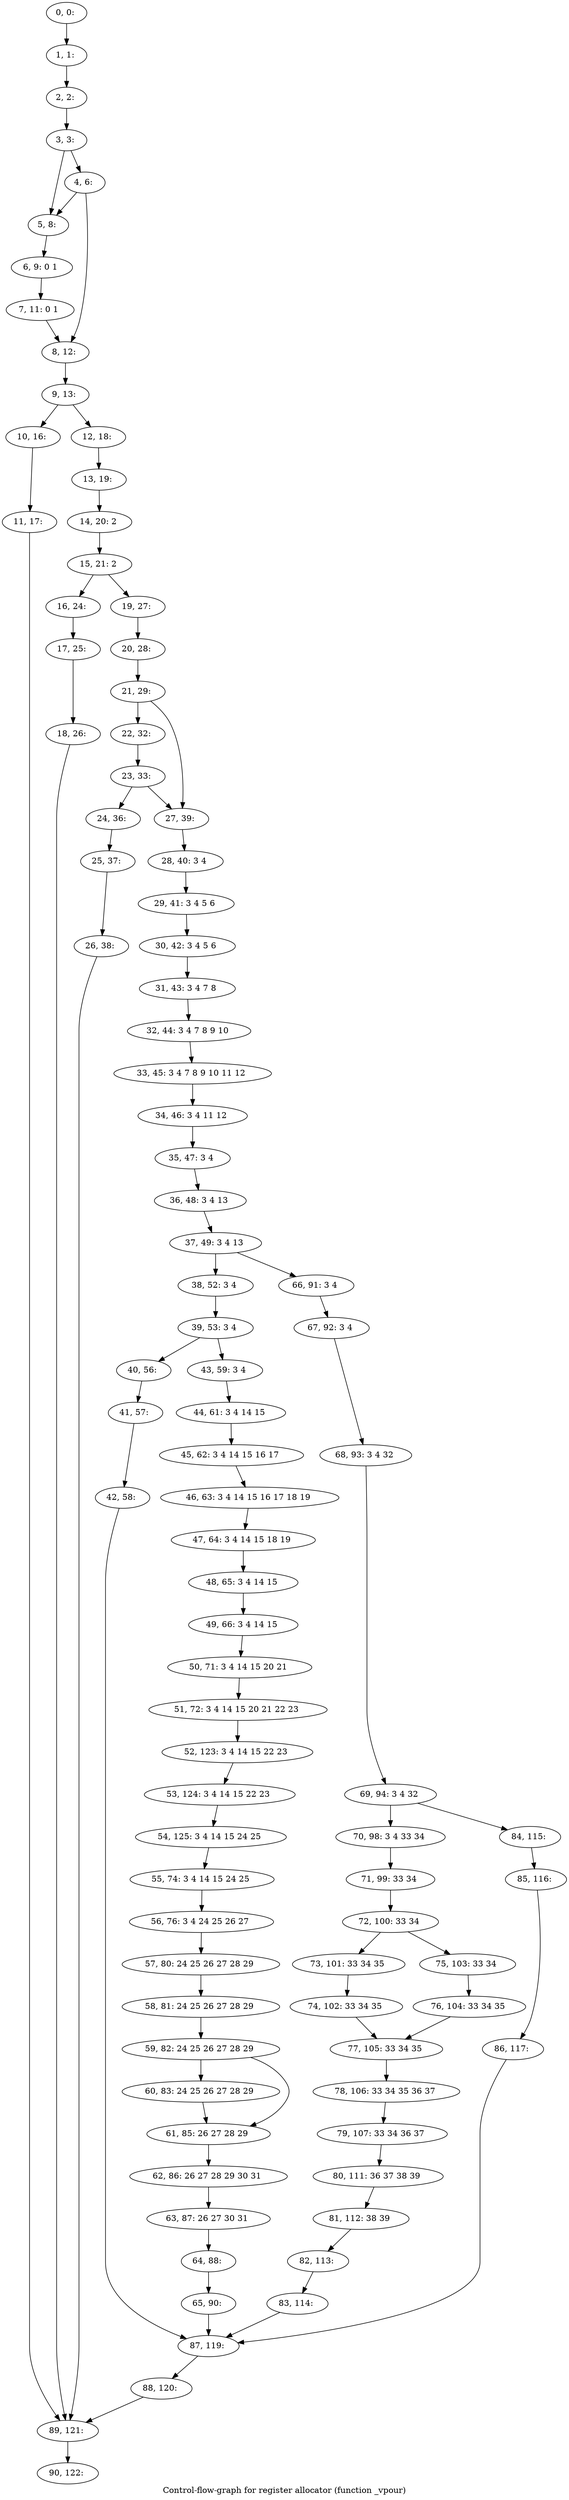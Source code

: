 digraph G {
graph [label="Control-flow-graph for register allocator (function _vpour)"]
0[label="0, 0: "];
1[label="1, 1: "];
2[label="2, 2: "];
3[label="3, 3: "];
4[label="4, 6: "];
5[label="5, 8: "];
6[label="6, 9: 0 1 "];
7[label="7, 11: 0 1 "];
8[label="8, 12: "];
9[label="9, 13: "];
10[label="10, 16: "];
11[label="11, 17: "];
12[label="12, 18: "];
13[label="13, 19: "];
14[label="14, 20: 2 "];
15[label="15, 21: 2 "];
16[label="16, 24: "];
17[label="17, 25: "];
18[label="18, 26: "];
19[label="19, 27: "];
20[label="20, 28: "];
21[label="21, 29: "];
22[label="22, 32: "];
23[label="23, 33: "];
24[label="24, 36: "];
25[label="25, 37: "];
26[label="26, 38: "];
27[label="27, 39: "];
28[label="28, 40: 3 4 "];
29[label="29, 41: 3 4 5 6 "];
30[label="30, 42: 3 4 5 6 "];
31[label="31, 43: 3 4 7 8 "];
32[label="32, 44: 3 4 7 8 9 10 "];
33[label="33, 45: 3 4 7 8 9 10 11 12 "];
34[label="34, 46: 3 4 11 12 "];
35[label="35, 47: 3 4 "];
36[label="36, 48: 3 4 13 "];
37[label="37, 49: 3 4 13 "];
38[label="38, 52: 3 4 "];
39[label="39, 53: 3 4 "];
40[label="40, 56: "];
41[label="41, 57: "];
42[label="42, 58: "];
43[label="43, 59: 3 4 "];
44[label="44, 61: 3 4 14 15 "];
45[label="45, 62: 3 4 14 15 16 17 "];
46[label="46, 63: 3 4 14 15 16 17 18 19 "];
47[label="47, 64: 3 4 14 15 18 19 "];
48[label="48, 65: 3 4 14 15 "];
49[label="49, 66: 3 4 14 15 "];
50[label="50, 71: 3 4 14 15 20 21 "];
51[label="51, 72: 3 4 14 15 20 21 22 23 "];
52[label="52, 123: 3 4 14 15 22 23 "];
53[label="53, 124: 3 4 14 15 22 23 "];
54[label="54, 125: 3 4 14 15 24 25 "];
55[label="55, 74: 3 4 14 15 24 25 "];
56[label="56, 76: 3 4 24 25 26 27 "];
57[label="57, 80: 24 25 26 27 28 29 "];
58[label="58, 81: 24 25 26 27 28 29 "];
59[label="59, 82: 24 25 26 27 28 29 "];
60[label="60, 83: 24 25 26 27 28 29 "];
61[label="61, 85: 26 27 28 29 "];
62[label="62, 86: 26 27 28 29 30 31 "];
63[label="63, 87: 26 27 30 31 "];
64[label="64, 88: "];
65[label="65, 90: "];
66[label="66, 91: 3 4 "];
67[label="67, 92: 3 4 "];
68[label="68, 93: 3 4 32 "];
69[label="69, 94: 3 4 32 "];
70[label="70, 98: 3 4 33 34 "];
71[label="71, 99: 33 34 "];
72[label="72, 100: 33 34 "];
73[label="73, 101: 33 34 35 "];
74[label="74, 102: 33 34 35 "];
75[label="75, 103: 33 34 "];
76[label="76, 104: 33 34 35 "];
77[label="77, 105: 33 34 35 "];
78[label="78, 106: 33 34 35 36 37 "];
79[label="79, 107: 33 34 36 37 "];
80[label="80, 111: 36 37 38 39 "];
81[label="81, 112: 38 39 "];
82[label="82, 113: "];
83[label="83, 114: "];
84[label="84, 115: "];
85[label="85, 116: "];
86[label="86, 117: "];
87[label="87, 119: "];
88[label="88, 120: "];
89[label="89, 121: "];
90[label="90, 122: "];
0->1 ;
1->2 ;
2->3 ;
3->4 ;
3->5 ;
4->5 ;
4->8 ;
5->6 ;
6->7 ;
7->8 ;
8->9 ;
9->10 ;
9->12 ;
10->11 ;
11->89 ;
12->13 ;
13->14 ;
14->15 ;
15->16 ;
15->19 ;
16->17 ;
17->18 ;
18->89 ;
19->20 ;
20->21 ;
21->22 ;
21->27 ;
22->23 ;
23->24 ;
23->27 ;
24->25 ;
25->26 ;
26->89 ;
27->28 ;
28->29 ;
29->30 ;
30->31 ;
31->32 ;
32->33 ;
33->34 ;
34->35 ;
35->36 ;
36->37 ;
37->38 ;
37->66 ;
38->39 ;
39->40 ;
39->43 ;
40->41 ;
41->42 ;
42->87 ;
43->44 ;
44->45 ;
45->46 ;
46->47 ;
47->48 ;
48->49 ;
49->50 ;
50->51 ;
51->52 ;
52->53 ;
53->54 ;
54->55 ;
55->56 ;
56->57 ;
57->58 ;
58->59 ;
59->60 ;
59->61 ;
60->61 ;
61->62 ;
62->63 ;
63->64 ;
64->65 ;
65->87 ;
66->67 ;
67->68 ;
68->69 ;
69->70 ;
69->84 ;
70->71 ;
71->72 ;
72->73 ;
72->75 ;
73->74 ;
74->77 ;
75->76 ;
76->77 ;
77->78 ;
78->79 ;
79->80 ;
80->81 ;
81->82 ;
82->83 ;
83->87 ;
84->85 ;
85->86 ;
86->87 ;
87->88 ;
88->89 ;
89->90 ;
}
